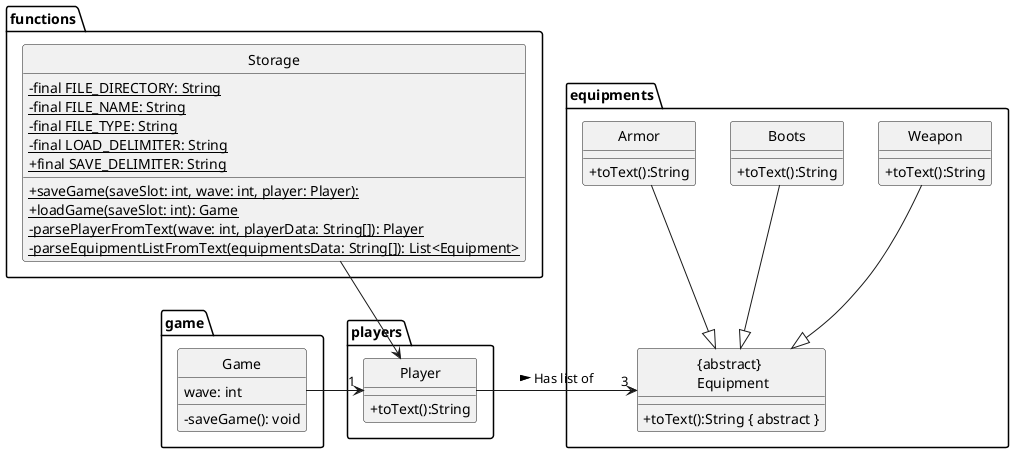 @startuml
hide circle
skinparam classAttributeIconSize 0

package functions {
    class Storage {
        -{static} final FILE_DIRECTORY: String
        -{static} final FILE_NAME: String
        -{static} final FILE_TYPE: String
        -{static} final LOAD_DELIMITER: String
        +{static} final SAVE_DELIMITER: String

        +{static}saveGame(saveSlot: int, wave: int, player: Player):
        +{static}loadGame(saveSlot: int): Game
        -{static}parsePlayerFromText(wave: int, playerData: String[]): Player
        -{static}parseEquipmentListFromText(equipmentsData: String[]): List<Equipment>
    }
}
package players {
    class Player {
        +toText():String
    }
}
package equipments {
    class "{abstract} \n Equipment" {
        +toText():String { abstract }
    }
    class Weapon {
        +toText():String
    }
    class Boots {
        +toText():String
    }
    class Armor {
        +toText():String
    }
}

package game {
    class Game {
        wave: int
        -saveGame(): void
    }
}

Game ->"1" Player
Player ->"3" "{abstract} \n Equipment" : Has list of >

Weapon --|> "{abstract} \n Equipment"
Boots --|> "{abstract} \n Equipment"
Armor --|> "{abstract} \n Equipment"

Storage --> Player

@enduml
